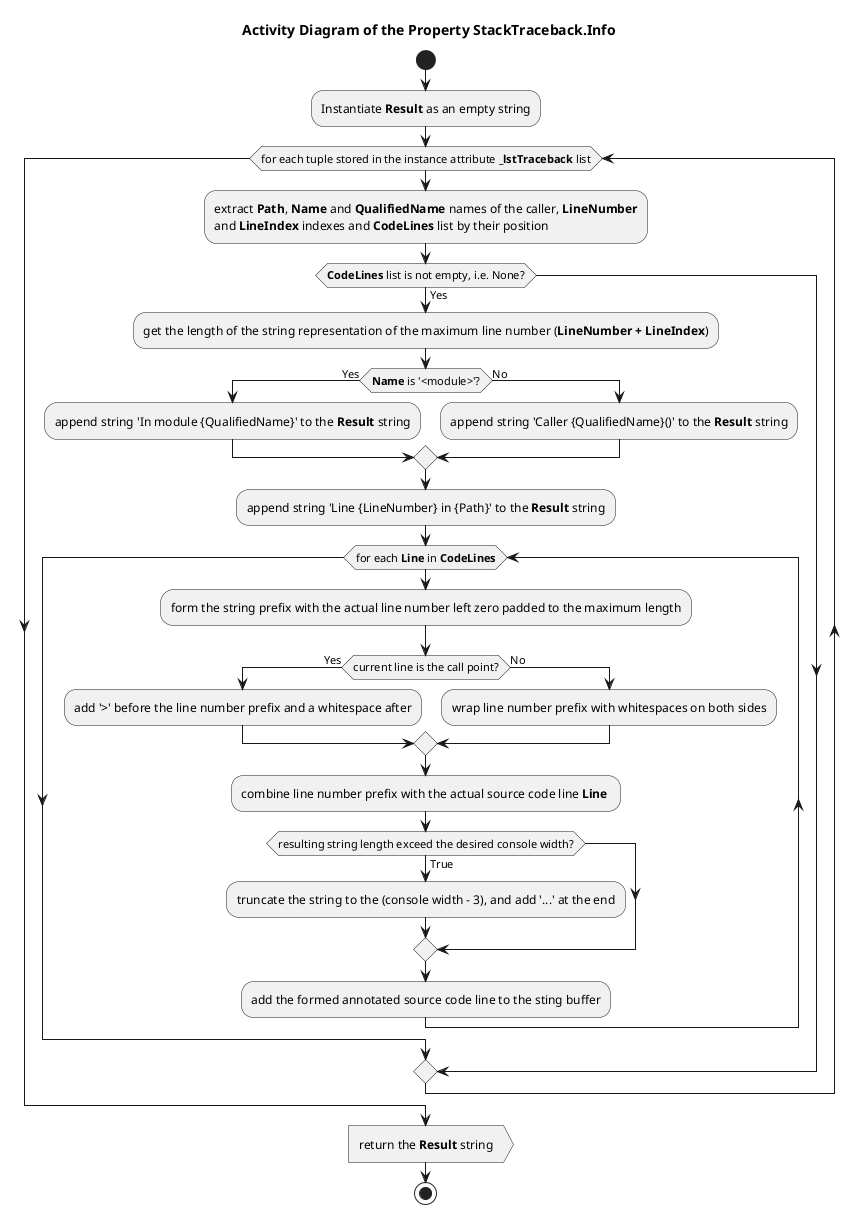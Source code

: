 @startuml traceback_stacktraceback_info

title Activity Diagram of the Property StackTraceback.Info

start

:Instantiate <b>Result</b> as an empty string;

while (for each tuple stored in the instance attribute <b>_lstTraceback</b> list)
    :extract <b>Path</b>, <b>Name</b> and <b>QualifiedName</b> names of the caller, <b>LineNumber</b>\nand <b>LineIndex</b> indexes and <b>CodeLines</b> list by their position;
    
    if (<b>CodeLines</b> list is not empty, i.e. None?) then (Yes)
        :get the length of the string representation of the maximum line number (<b>LineNumber + LineIndex</b>);
        
        if (<b>Name</b> is '<module>'?) then (Yes)
            :append string 'In module {QualifiedName}' to the <b>Result</b> string;
        else (No)
            :append string 'Caller {QualifiedName}()' to the <b>Result</b> string;
        endif

        :append string 'Line {LineNumber} in {Path}' to the <b>Result</b> string;

        while (for each <b>Line</b> in <b>CodeLines</b>)
            :form the string prefix with the actual line number left zero padded to the maximum length;
            
            if (current line is the call point?) then (Yes)
                :add '>' before the line number prefix and a whitespace after;
            else (No)
                :wrap line number prefix with whitespaces on both sides;
            endif
            
            :combine line number prefix with the actual source code line <b>Line</b> ;
            
            if (resulting string length exceed the desired console width?) then (True)
                :truncate the string to the (console width - 3), and add '...' at the end;
            endif
            
            :add the formed annotated source code line to the sting buffer;
        end while
    endif
end while

:return the <b>Result</b> string>

stop

@enduml